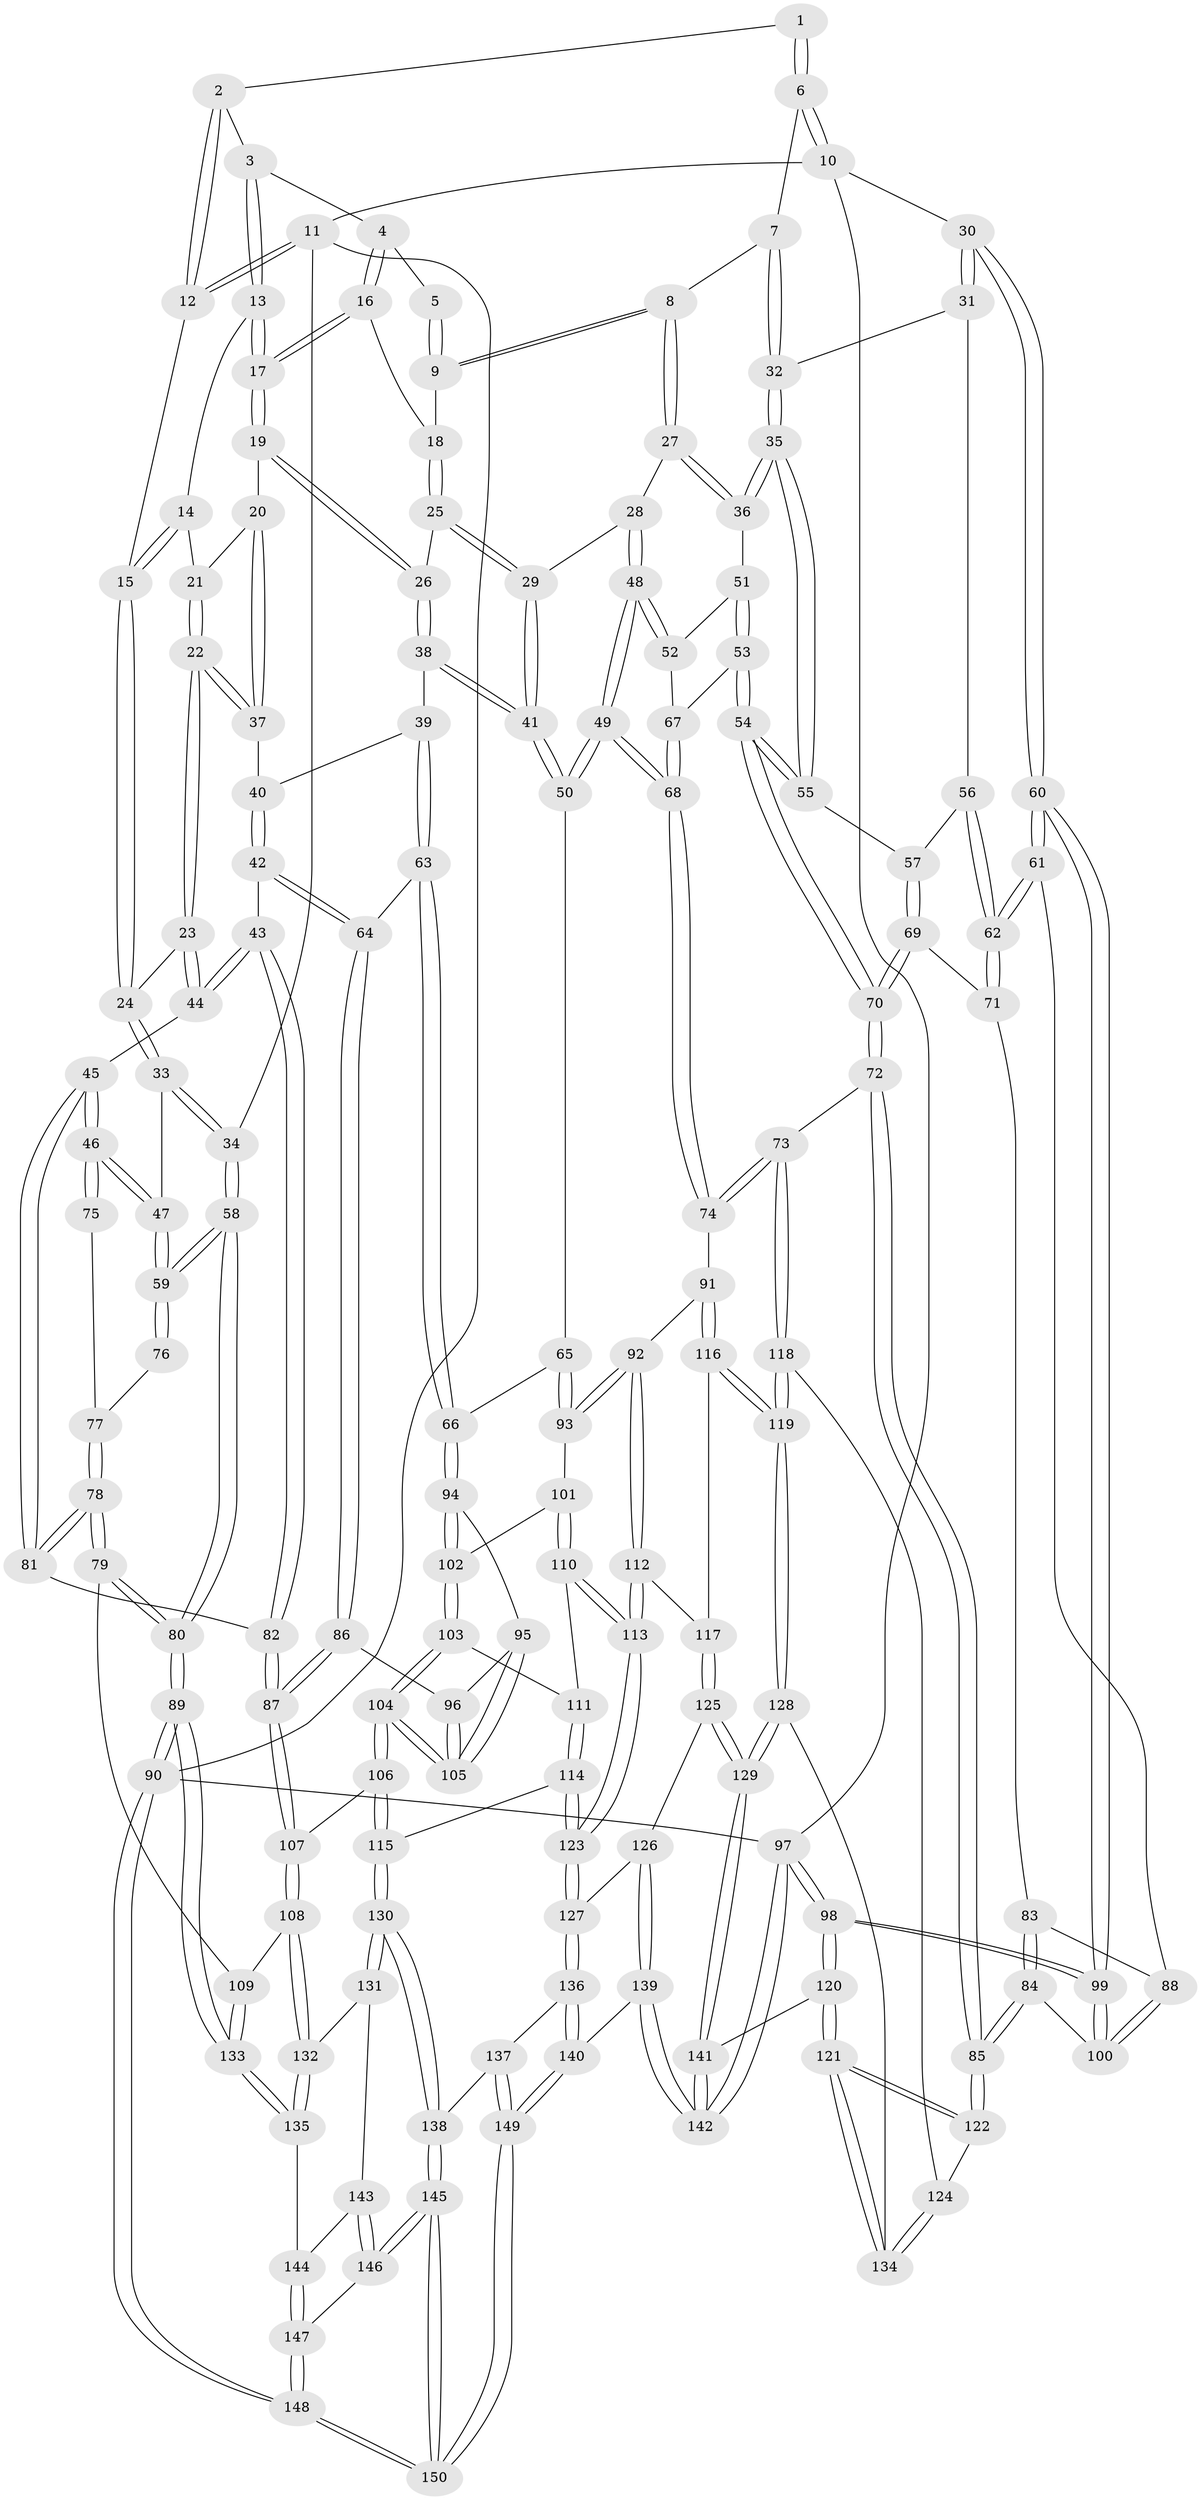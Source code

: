 // Generated by graph-tools (version 1.1) at 2025/38/03/09/25 02:38:49]
// undirected, 150 vertices, 372 edges
graph export_dot {
graph [start="1"]
  node [color=gray90,style=filled];
  1 [pos="+0.5564340863620311+0"];
  2 [pos="+0.14352751108122547+0"];
  3 [pos="+0.3198345311168487+0.03822073890885035"];
  4 [pos="+0.49022741037030604+0.04265429644657023"];
  5 [pos="+0.5516068534298493+0"];
  6 [pos="+1+0"];
  7 [pos="+0.7604780082419177+0.1017711249543562"];
  8 [pos="+0.6549248854329212+0.1650165102757241"];
  9 [pos="+0.6414315791693468+0.15761699864497755"];
  10 [pos="+1+0"];
  11 [pos="+0+0"];
  12 [pos="+0+0"];
  13 [pos="+0.3531497073219916+0.12560214496010344"];
  14 [pos="+0.14065655565953414+0.09002057275654854"];
  15 [pos="+0.08051647556752806+0.01657877629314546"];
  16 [pos="+0.4809861210776045+0.11129363595835524"];
  17 [pos="+0.36555765443502203+0.14916333485190417"];
  18 [pos="+0.5152499887216958+0.14660364395946354"];
  19 [pos="+0.35003921971550783+0.18149801445119196"];
  20 [pos="+0.31907440541884213+0.20206378846199655"];
  21 [pos="+0.14167391084369055+0.09147110210187705"];
  22 [pos="+0.19096394785588677+0.25922073920699057"];
  23 [pos="+0.18983399828433545+0.26108785924216693"];
  24 [pos="+0.10224521951973281+0.2594037105171348"];
  25 [pos="+0.5063766086715775+0.2079387249808941"];
  26 [pos="+0.4352787997255975+0.26730662923454285"];
  27 [pos="+0.6587701669011164+0.25439747954090125"];
  28 [pos="+0.6314110112911833+0.26656712596358934"];
  29 [pos="+0.5578026535028456+0.2864398087336173"];
  30 [pos="+1+0"];
  31 [pos="+1+0.12620463702656634"];
  32 [pos="+0.8168015299491835+0.2775926063259511"];
  33 [pos="+0.06582828444431715+0.2873212709164379"];
  34 [pos="+0+0"];
  35 [pos="+0.8067795123155459+0.2940323435296165"];
  36 [pos="+0.6702968727543444+0.2660618238702084"];
  37 [pos="+0.3031589308886653+0.2301197667175298"];
  38 [pos="+0.44166281558749076+0.340807801477323"];
  39 [pos="+0.3991664849459227+0.35449227995672283"];
  40 [pos="+0.30943513564695485+0.2652766640722504"];
  41 [pos="+0.4999091214653574+0.3670354270917044"];
  42 [pos="+0.24520713255768925+0.412250633415989"];
  43 [pos="+0.19971069705857197+0.3942609183151715"];
  44 [pos="+0.18705945503280924+0.388502669311632"];
  45 [pos="+0.18653304644750232+0.38860390633708525"];
  46 [pos="+0.18331354488382245+0.38835802122181545"];
  47 [pos="+0.06350772438767241+0.3336048961257413"];
  48 [pos="+0.5793712032393242+0.4259169815734566"];
  49 [pos="+0.5526471827769024+0.441966163464092"];
  50 [pos="+0.5376343316323992+0.43628346797165113"];
  51 [pos="+0.6704738957700668+0.28163424702908213"];
  52 [pos="+0.6397306535014038+0.40016329067667555"];
  53 [pos="+0.7310904899495433+0.4100438836730947"];
  54 [pos="+0.7317414094528587+0.4101212378141611"];
  55 [pos="+0.8213085463338745+0.36678996055535174"];
  56 [pos="+0.9018411393830158+0.3712284952861044"];
  57 [pos="+0.8332918934488514+0.37677033924146985"];
  58 [pos="+0+0.44798508051380825"];
  59 [pos="+0+0.3923446075110134"];
  60 [pos="+1+0.438632259778423"];
  61 [pos="+1+0.45553662255236815"];
  62 [pos="+1+0.4372081567768828"];
  63 [pos="+0.3126141039595225+0.4407948861823479"];
  64 [pos="+0.27966216594318777+0.44238304495627917"];
  65 [pos="+0.5052578130228853+0.46170883480596975"];
  66 [pos="+0.4023142513950726+0.5089290580025135"];
  67 [pos="+0.707471967717425+0.4151214545762236"];
  68 [pos="+0.6375507643611673+0.5753714627167505"];
  69 [pos="+0.8431801757806586+0.4315437790186684"];
  70 [pos="+0.764626566642685+0.5631237193457769"];
  71 [pos="+0.8714223543875894+0.45732988010617276"];
  72 [pos="+0.7593925853542738+0.5895458031176889"];
  73 [pos="+0.6604586926983591+0.5955498479573438"];
  74 [pos="+0.6422108394803854+0.5872176691017728"];
  75 [pos="+0.1215830895632062+0.4219505481953495"];
  76 [pos="+0.004061447194205958+0.4077610994066215"];
  77 [pos="+0.08222980767816651+0.45859918232356855"];
  78 [pos="+0.06841149950265818+0.5694031655529971"];
  79 [pos="+0.037598934174652716+0.5923885993346476"];
  80 [pos="+0+0.5926794146430167"];
  81 [pos="+0.0988917268729088+0.5581341670896217"];
  82 [pos="+0.15111989930002617+0.5570081764599076"];
  83 [pos="+0.8880594328853451+0.49211822178186304"];
  84 [pos="+0.8695957671504339+0.6095774054723871"];
  85 [pos="+0.8238113838835988+0.6286024369522417"];
  86 [pos="+0.24380154970815804+0.5557696662944874"];
  87 [pos="+0.2338880120331158+0.5626329326934604"];
  88 [pos="+1+0.48428274150952166"];
  89 [pos="+0+0.7712690433767126"];
  90 [pos="+0+1"];
  91 [pos="+0.5956846475617111+0.6108576705895241"];
  92 [pos="+0.5908930068002461+0.6126188694019871"];
  93 [pos="+0.4868996141168292+0.6165951815729199"];
  94 [pos="+0.4041190201699086+0.5475700028602362"];
  95 [pos="+0.35691019953207015+0.5660237092834304"];
  96 [pos="+0.2708441611624914+0.574135092321748"];
  97 [pos="+1+1"];
  98 [pos="+1+1"];
  99 [pos="+1+0.7661859734219524"];
  100 [pos="+0.8937359870419886+0.6078937666771981"];
  101 [pos="+0.48141807836124617+0.6183944538911165"];
  102 [pos="+0.42475651007233184+0.5988847152421393"];
  103 [pos="+0.3801882305375349+0.6437327018725639"];
  104 [pos="+0.33728449116376624+0.661443332393001"];
  105 [pos="+0.3195305373466862+0.6317960377788007"];
  106 [pos="+0.32445248514773634+0.6879046521269114"];
  107 [pos="+0.2153671013255417+0.6436796896122751"];
  108 [pos="+0.1602720848501648+0.7146791201840957"];
  109 [pos="+0.1250123742443836+0.6874447199845405"];
  110 [pos="+0.4752296530249739+0.6804130047739974"];
  111 [pos="+0.4047140531324861+0.6767489671799686"];
  112 [pos="+0.5399428303372664+0.7118130925844152"];
  113 [pos="+0.4753886732094736+0.737903883075146"];
  114 [pos="+0.45189809966869193+0.7723810574794853"];
  115 [pos="+0.3174023757051322+0.7518509565388755"];
  116 [pos="+0.5856110914335008+0.7271820089841998"];
  117 [pos="+0.5658979150767947+0.7324683263640072"];
  118 [pos="+0.6611348599410888+0.7552768008369964"];
  119 [pos="+0.6603568762628431+0.7575321271205431"];
  120 [pos="+0.9253781710934076+0.8672082767683801"];
  121 [pos="+0.8901757680313727+0.831423994536472"];
  122 [pos="+0.8253855355876861+0.6552636635085162"];
  123 [pos="+0.4557557219640205+0.7738714351565937"];
  124 [pos="+0.7533443209056874+0.7293130904745249"];
  125 [pos="+0.5644234365299936+0.8221310690382622"];
  126 [pos="+0.4826506763849999+0.8201572217029217"];
  127 [pos="+0.47467074493854955+0.8156041175027646"];
  128 [pos="+0.653840501672117+0.8337378722347945"];
  129 [pos="+0.6456951854808307+0.8449185819185968"];
  130 [pos="+0.23910202232250555+0.8202641701650193"];
  131 [pos="+0.21124697093375014+0.8047912716433105"];
  132 [pos="+0.17799290272704843+0.7697352989427345"];
  133 [pos="+0+0.8170819108881675"];
  134 [pos="+0.7553078273838385+0.8148330012696672"];
  135 [pos="+0+0.8215259463701167"];
  136 [pos="+0.3741361839286627+0.9020894099427226"];
  137 [pos="+0.28282105260832985+0.8637767565946032"];
  138 [pos="+0.23972267210276874+0.8221454667447006"];
  139 [pos="+0.5487171465037599+1"];
  140 [pos="+0.4769471513099422+1"];
  141 [pos="+0.6593242505857403+0.966035532462304"];
  142 [pos="+0.5860418716863182+1"];
  143 [pos="+0.08719077465015221+0.8882758829788092"];
  144 [pos="+0.03234432976187749+0.8818489282372977"];
  145 [pos="+0.16768111780027734+0.976697609521271"];
  146 [pos="+0.12758873785729802+0.9591050296132817"];
  147 [pos="+0.048012201910081986+0.9737773813741025"];
  148 [pos="+0+1"];
  149 [pos="+0.2822793256435804+1"];
  150 [pos="+0.24531939575730485+1"];
  1 -- 2;
  1 -- 6;
  1 -- 6;
  2 -- 3;
  2 -- 12;
  2 -- 12;
  3 -- 4;
  3 -- 13;
  3 -- 13;
  4 -- 5;
  4 -- 16;
  4 -- 16;
  5 -- 9;
  5 -- 9;
  6 -- 7;
  6 -- 10;
  6 -- 10;
  7 -- 8;
  7 -- 32;
  7 -- 32;
  8 -- 9;
  8 -- 9;
  8 -- 27;
  8 -- 27;
  9 -- 18;
  10 -- 11;
  10 -- 30;
  10 -- 97;
  11 -- 12;
  11 -- 12;
  11 -- 34;
  11 -- 90;
  12 -- 15;
  13 -- 14;
  13 -- 17;
  13 -- 17;
  14 -- 15;
  14 -- 15;
  14 -- 21;
  15 -- 24;
  15 -- 24;
  16 -- 17;
  16 -- 17;
  16 -- 18;
  17 -- 19;
  17 -- 19;
  18 -- 25;
  18 -- 25;
  19 -- 20;
  19 -- 26;
  19 -- 26;
  20 -- 21;
  20 -- 37;
  20 -- 37;
  21 -- 22;
  21 -- 22;
  22 -- 23;
  22 -- 23;
  22 -- 37;
  22 -- 37;
  23 -- 24;
  23 -- 44;
  23 -- 44;
  24 -- 33;
  24 -- 33;
  25 -- 26;
  25 -- 29;
  25 -- 29;
  26 -- 38;
  26 -- 38;
  27 -- 28;
  27 -- 36;
  27 -- 36;
  28 -- 29;
  28 -- 48;
  28 -- 48;
  29 -- 41;
  29 -- 41;
  30 -- 31;
  30 -- 31;
  30 -- 60;
  30 -- 60;
  31 -- 32;
  31 -- 56;
  32 -- 35;
  32 -- 35;
  33 -- 34;
  33 -- 34;
  33 -- 47;
  34 -- 58;
  34 -- 58;
  35 -- 36;
  35 -- 36;
  35 -- 55;
  35 -- 55;
  36 -- 51;
  37 -- 40;
  38 -- 39;
  38 -- 41;
  38 -- 41;
  39 -- 40;
  39 -- 63;
  39 -- 63;
  40 -- 42;
  40 -- 42;
  41 -- 50;
  41 -- 50;
  42 -- 43;
  42 -- 64;
  42 -- 64;
  43 -- 44;
  43 -- 44;
  43 -- 82;
  43 -- 82;
  44 -- 45;
  45 -- 46;
  45 -- 46;
  45 -- 81;
  45 -- 81;
  46 -- 47;
  46 -- 47;
  46 -- 75;
  46 -- 75;
  47 -- 59;
  47 -- 59;
  48 -- 49;
  48 -- 49;
  48 -- 52;
  48 -- 52;
  49 -- 50;
  49 -- 50;
  49 -- 68;
  49 -- 68;
  50 -- 65;
  51 -- 52;
  51 -- 53;
  51 -- 53;
  52 -- 67;
  53 -- 54;
  53 -- 54;
  53 -- 67;
  54 -- 55;
  54 -- 55;
  54 -- 70;
  54 -- 70;
  55 -- 57;
  56 -- 57;
  56 -- 62;
  56 -- 62;
  57 -- 69;
  57 -- 69;
  58 -- 59;
  58 -- 59;
  58 -- 80;
  58 -- 80;
  59 -- 76;
  59 -- 76;
  60 -- 61;
  60 -- 61;
  60 -- 99;
  60 -- 99;
  61 -- 62;
  61 -- 62;
  61 -- 88;
  62 -- 71;
  62 -- 71;
  63 -- 64;
  63 -- 66;
  63 -- 66;
  64 -- 86;
  64 -- 86;
  65 -- 66;
  65 -- 93;
  65 -- 93;
  66 -- 94;
  66 -- 94;
  67 -- 68;
  67 -- 68;
  68 -- 74;
  68 -- 74;
  69 -- 70;
  69 -- 70;
  69 -- 71;
  70 -- 72;
  70 -- 72;
  71 -- 83;
  72 -- 73;
  72 -- 85;
  72 -- 85;
  73 -- 74;
  73 -- 74;
  73 -- 118;
  73 -- 118;
  74 -- 91;
  75 -- 77;
  76 -- 77;
  77 -- 78;
  77 -- 78;
  78 -- 79;
  78 -- 79;
  78 -- 81;
  78 -- 81;
  79 -- 80;
  79 -- 80;
  79 -- 109;
  80 -- 89;
  80 -- 89;
  81 -- 82;
  82 -- 87;
  82 -- 87;
  83 -- 84;
  83 -- 84;
  83 -- 88;
  84 -- 85;
  84 -- 85;
  84 -- 100;
  85 -- 122;
  85 -- 122;
  86 -- 87;
  86 -- 87;
  86 -- 96;
  87 -- 107;
  87 -- 107;
  88 -- 100;
  88 -- 100;
  89 -- 90;
  89 -- 90;
  89 -- 133;
  89 -- 133;
  90 -- 148;
  90 -- 148;
  90 -- 97;
  91 -- 92;
  91 -- 116;
  91 -- 116;
  92 -- 93;
  92 -- 93;
  92 -- 112;
  92 -- 112;
  93 -- 101;
  94 -- 95;
  94 -- 102;
  94 -- 102;
  95 -- 96;
  95 -- 105;
  95 -- 105;
  96 -- 105;
  96 -- 105;
  97 -- 98;
  97 -- 98;
  97 -- 142;
  97 -- 142;
  98 -- 99;
  98 -- 99;
  98 -- 120;
  98 -- 120;
  99 -- 100;
  99 -- 100;
  101 -- 102;
  101 -- 110;
  101 -- 110;
  102 -- 103;
  102 -- 103;
  103 -- 104;
  103 -- 104;
  103 -- 111;
  104 -- 105;
  104 -- 105;
  104 -- 106;
  104 -- 106;
  106 -- 107;
  106 -- 115;
  106 -- 115;
  107 -- 108;
  107 -- 108;
  108 -- 109;
  108 -- 132;
  108 -- 132;
  109 -- 133;
  109 -- 133;
  110 -- 111;
  110 -- 113;
  110 -- 113;
  111 -- 114;
  111 -- 114;
  112 -- 113;
  112 -- 113;
  112 -- 117;
  113 -- 123;
  113 -- 123;
  114 -- 115;
  114 -- 123;
  114 -- 123;
  115 -- 130;
  115 -- 130;
  116 -- 117;
  116 -- 119;
  116 -- 119;
  117 -- 125;
  117 -- 125;
  118 -- 119;
  118 -- 119;
  118 -- 124;
  119 -- 128;
  119 -- 128;
  120 -- 121;
  120 -- 121;
  120 -- 141;
  121 -- 122;
  121 -- 122;
  121 -- 134;
  121 -- 134;
  122 -- 124;
  123 -- 127;
  123 -- 127;
  124 -- 134;
  124 -- 134;
  125 -- 126;
  125 -- 129;
  125 -- 129;
  126 -- 127;
  126 -- 139;
  126 -- 139;
  127 -- 136;
  127 -- 136;
  128 -- 129;
  128 -- 129;
  128 -- 134;
  129 -- 141;
  129 -- 141;
  130 -- 131;
  130 -- 131;
  130 -- 138;
  130 -- 138;
  131 -- 132;
  131 -- 143;
  132 -- 135;
  132 -- 135;
  133 -- 135;
  133 -- 135;
  135 -- 144;
  136 -- 137;
  136 -- 140;
  136 -- 140;
  137 -- 138;
  137 -- 149;
  137 -- 149;
  138 -- 145;
  138 -- 145;
  139 -- 140;
  139 -- 142;
  139 -- 142;
  140 -- 149;
  140 -- 149;
  141 -- 142;
  141 -- 142;
  143 -- 144;
  143 -- 146;
  143 -- 146;
  144 -- 147;
  144 -- 147;
  145 -- 146;
  145 -- 146;
  145 -- 150;
  145 -- 150;
  146 -- 147;
  147 -- 148;
  147 -- 148;
  148 -- 150;
  148 -- 150;
  149 -- 150;
  149 -- 150;
}
